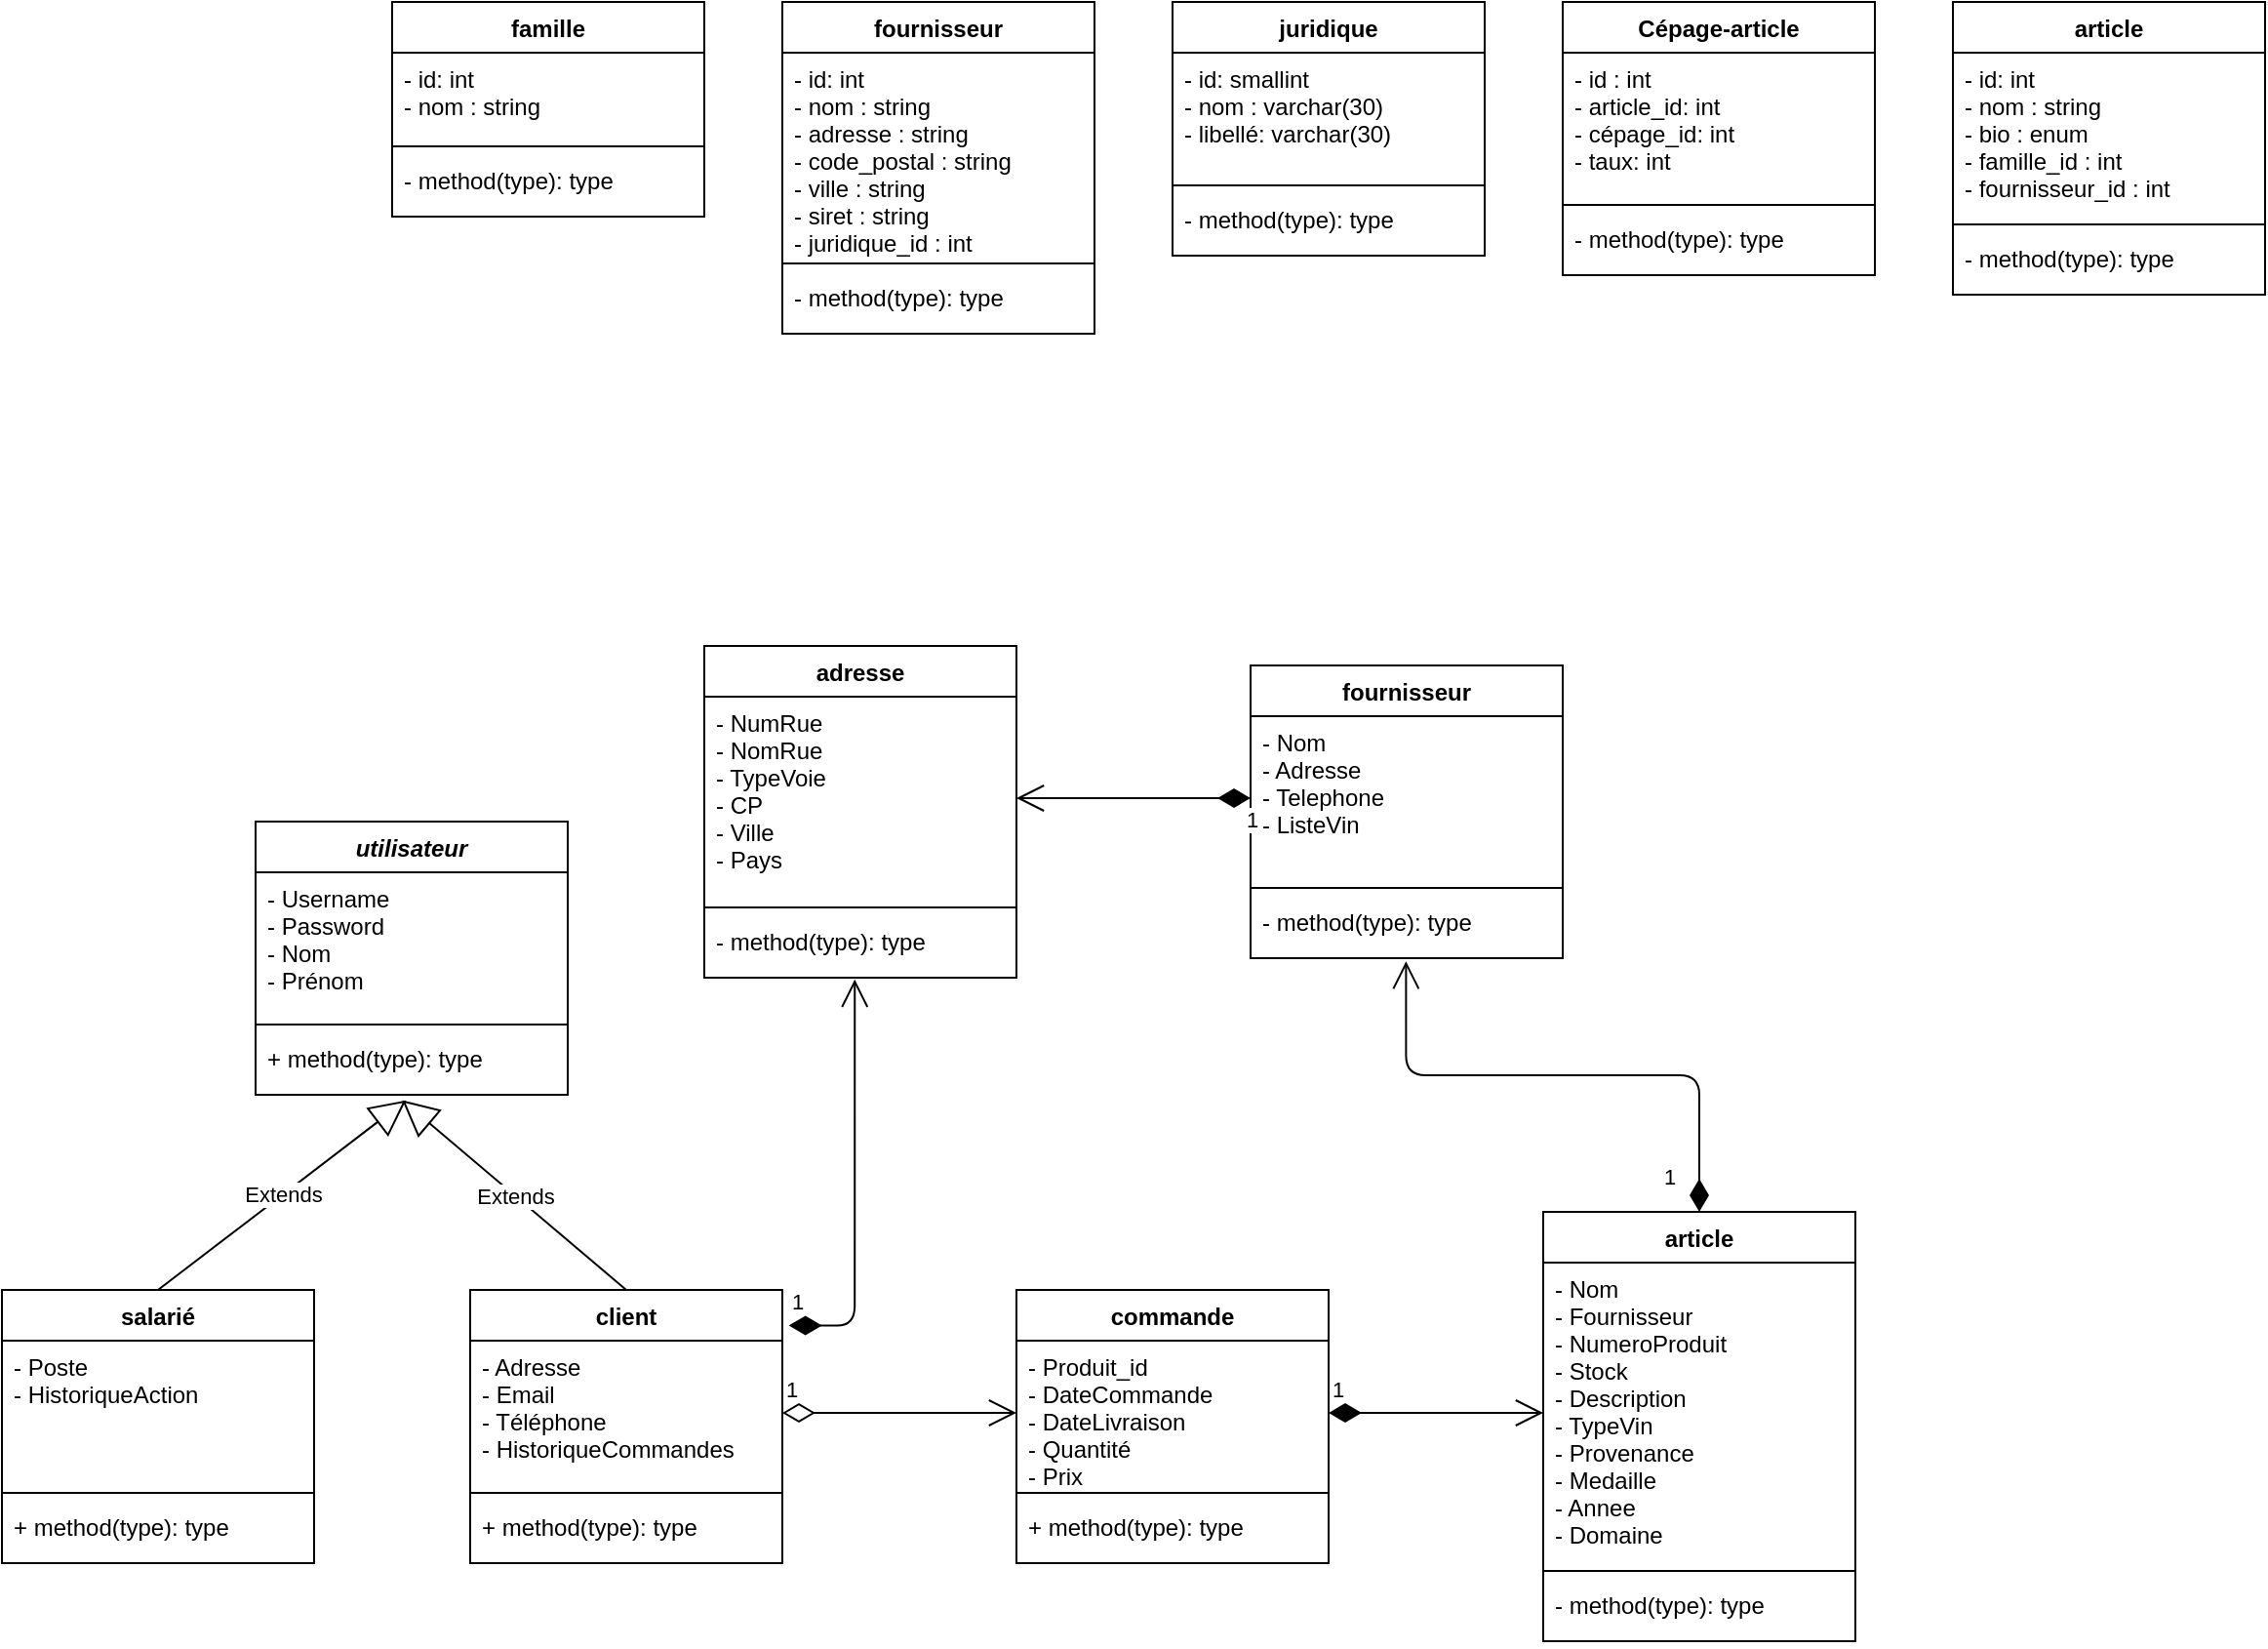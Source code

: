 <mxfile>
    <diagram id="0ltQiO_lhtTMt3m5DVCa" name="Page-1">
        <mxGraphModel dx="1281" dy="803" grid="1" gridSize="10" guides="1" tooltips="1" connect="1" arrows="1" fold="1" page="1" pageScale="1" pageWidth="850" pageHeight="1100" math="0" shadow="0">
            <root>
                <mxCell id="0"/>
                <mxCell id="1" parent="0"/>
                <mxCell id="23" value="article" style="swimlane;fontStyle=1;align=center;verticalAlign=top;childLayout=stackLayout;horizontal=1;startSize=26;horizontalStack=0;resizeParent=1;resizeParentMax=0;resizeLast=0;collapsible=1;marginBottom=0;" parent="1" vertex="1">
                    <mxGeometry x="1080" y="160" width="160" height="150" as="geometry">
                        <mxRectangle x="550" y="150" width="100" height="26" as="alternateBounds"/>
                    </mxGeometry>
                </mxCell>
                <mxCell id="24" value="- id: int&#10;- nom : string&#10;- bio : enum&#10;- famille_id : int&#10;- fournisseur_id : int" style="text;strokeColor=none;fillColor=none;align=left;verticalAlign=top;spacingLeft=4;spacingRight=4;overflow=hidden;rotatable=0;points=[[0,0.5],[1,0.5]];portConstraint=eastwest;" parent="23" vertex="1">
                    <mxGeometry y="26" width="160" height="84" as="geometry"/>
                </mxCell>
                <mxCell id="25" value="" style="line;strokeWidth=1;fillColor=none;align=left;verticalAlign=middle;spacingTop=-1;spacingLeft=3;spacingRight=3;rotatable=0;labelPosition=right;points=[];portConstraint=eastwest;" parent="23" vertex="1">
                    <mxGeometry y="110" width="160" height="8" as="geometry"/>
                </mxCell>
                <mxCell id="26" value="- method(type): type" style="text;strokeColor=none;fillColor=none;align=left;verticalAlign=top;spacingLeft=4;spacingRight=4;overflow=hidden;rotatable=0;points=[[0,0.5],[1,0.5]];portConstraint=eastwest;" parent="23" vertex="1">
                    <mxGeometry y="118" width="160" height="32" as="geometry"/>
                </mxCell>
                <mxCell id="27" value="famille" style="swimlane;fontStyle=1;align=center;verticalAlign=top;childLayout=stackLayout;horizontal=1;startSize=26;horizontalStack=0;resizeParent=1;resizeParentMax=0;resizeLast=0;collapsible=1;marginBottom=0;" parent="1" vertex="1">
                    <mxGeometry x="280" y="160" width="160" height="110" as="geometry">
                        <mxRectangle x="550" y="150" width="100" height="26" as="alternateBounds"/>
                    </mxGeometry>
                </mxCell>
                <mxCell id="28" value="- id: int&#10;- nom : string&#10;" style="text;strokeColor=none;fillColor=none;align=left;verticalAlign=top;spacingLeft=4;spacingRight=4;overflow=hidden;rotatable=0;points=[[0,0.5],[1,0.5]];portConstraint=eastwest;" parent="27" vertex="1">
                    <mxGeometry y="26" width="160" height="44" as="geometry"/>
                </mxCell>
                <mxCell id="29" value="" style="line;strokeWidth=1;fillColor=none;align=left;verticalAlign=middle;spacingTop=-1;spacingLeft=3;spacingRight=3;rotatable=0;labelPosition=right;points=[];portConstraint=eastwest;" parent="27" vertex="1">
                    <mxGeometry y="70" width="160" height="8" as="geometry"/>
                </mxCell>
                <mxCell id="30" value="- method(type): type" style="text;strokeColor=none;fillColor=none;align=left;verticalAlign=top;spacingLeft=4;spacingRight=4;overflow=hidden;rotatable=0;points=[[0,0.5],[1,0.5]];portConstraint=eastwest;" parent="27" vertex="1">
                    <mxGeometry y="78" width="160" height="32" as="geometry"/>
                </mxCell>
                <mxCell id="31" value="fournisseur" style="swimlane;fontStyle=1;align=center;verticalAlign=top;childLayout=stackLayout;horizontal=1;startSize=26;horizontalStack=0;resizeParent=1;resizeParentMax=0;resizeLast=0;collapsible=1;marginBottom=0;" parent="1" vertex="1">
                    <mxGeometry x="480" y="160" width="160" height="170" as="geometry">
                        <mxRectangle x="550" y="150" width="100" height="26" as="alternateBounds"/>
                    </mxGeometry>
                </mxCell>
                <mxCell id="32" value="- id: int&#10;- nom : string&#10;- adresse : string&#10;- code_postal : string&#10;- ville : string&#10;- siret : string&#10;- juridique_id : int" style="text;strokeColor=none;fillColor=none;align=left;verticalAlign=top;spacingLeft=4;spacingRight=4;overflow=hidden;rotatable=0;points=[[0,0.5],[1,0.5]];portConstraint=eastwest;" parent="31" vertex="1">
                    <mxGeometry y="26" width="160" height="104" as="geometry"/>
                </mxCell>
                <mxCell id="33" value="" style="line;strokeWidth=1;fillColor=none;align=left;verticalAlign=middle;spacingTop=-1;spacingLeft=3;spacingRight=3;rotatable=0;labelPosition=right;points=[];portConstraint=eastwest;" parent="31" vertex="1">
                    <mxGeometry y="130" width="160" height="8" as="geometry"/>
                </mxCell>
                <mxCell id="34" value="- method(type): type" style="text;strokeColor=none;fillColor=none;align=left;verticalAlign=top;spacingLeft=4;spacingRight=4;overflow=hidden;rotatable=0;points=[[0,0.5],[1,0.5]];portConstraint=eastwest;" parent="31" vertex="1">
                    <mxGeometry y="138" width="160" height="32" as="geometry"/>
                </mxCell>
                <mxCell id="35" value="juridique" style="swimlane;fontStyle=1;align=center;verticalAlign=top;childLayout=stackLayout;horizontal=1;startSize=26;horizontalStack=0;resizeParent=1;resizeParentMax=0;resizeLast=0;collapsible=1;marginBottom=0;" parent="1" vertex="1">
                    <mxGeometry x="680" y="160" width="160" height="130" as="geometry">
                        <mxRectangle x="550" y="150" width="100" height="26" as="alternateBounds"/>
                    </mxGeometry>
                </mxCell>
                <mxCell id="36" value="- id: smallint&#10;- nom : varchar(30)&#10;- libellé: varchar(30)" style="text;strokeColor=none;fillColor=none;align=left;verticalAlign=top;spacingLeft=4;spacingRight=4;overflow=hidden;rotatable=0;points=[[0,0.5],[1,0.5]];portConstraint=eastwest;" parent="35" vertex="1">
                    <mxGeometry y="26" width="160" height="64" as="geometry"/>
                </mxCell>
                <mxCell id="37" value="" style="line;strokeWidth=1;fillColor=none;align=left;verticalAlign=middle;spacingTop=-1;spacingLeft=3;spacingRight=3;rotatable=0;labelPosition=right;points=[];portConstraint=eastwest;" parent="35" vertex="1">
                    <mxGeometry y="90" width="160" height="8" as="geometry"/>
                </mxCell>
                <mxCell id="38" value="- method(type): type" style="text;strokeColor=none;fillColor=none;align=left;verticalAlign=top;spacingLeft=4;spacingRight=4;overflow=hidden;rotatable=0;points=[[0,0.5],[1,0.5]];portConstraint=eastwest;" parent="35" vertex="1">
                    <mxGeometry y="98" width="160" height="32" as="geometry"/>
                </mxCell>
                <mxCell id="79" value="Cépage-article" style="swimlane;fontStyle=1;align=center;verticalAlign=top;childLayout=stackLayout;horizontal=1;startSize=26;horizontalStack=0;resizeParent=1;resizeParentMax=0;resizeLast=0;collapsible=1;marginBottom=0;" parent="1" vertex="1">
                    <mxGeometry x="880" y="160" width="160" height="140" as="geometry">
                        <mxRectangle x="550" y="150" width="100" height="26" as="alternateBounds"/>
                    </mxGeometry>
                </mxCell>
                <mxCell id="80" value="- id : int&#10;- article_id: int&#10;- cépage_id: int&#10;- taux: int&#10;" style="text;strokeColor=none;fillColor=none;align=left;verticalAlign=top;spacingLeft=4;spacingRight=4;overflow=hidden;rotatable=0;points=[[0,0.5],[1,0.5]];portConstraint=eastwest;" parent="79" vertex="1">
                    <mxGeometry y="26" width="160" height="74" as="geometry"/>
                </mxCell>
                <mxCell id="81" value="" style="line;strokeWidth=1;fillColor=none;align=left;verticalAlign=middle;spacingTop=-1;spacingLeft=3;spacingRight=3;rotatable=0;labelPosition=right;points=[];portConstraint=eastwest;" parent="79" vertex="1">
                    <mxGeometry y="100" width="160" height="8" as="geometry"/>
                </mxCell>
                <mxCell id="82" value="- method(type): type" style="text;strokeColor=none;fillColor=none;align=left;verticalAlign=top;spacingLeft=4;spacingRight=4;overflow=hidden;rotatable=0;points=[[0,0.5],[1,0.5]];portConstraint=eastwest;" parent="79" vertex="1">
                    <mxGeometry y="108" width="160" height="32" as="geometry"/>
                </mxCell>
                <mxCell id="83" value="utilisateur" style="swimlane;fontStyle=3;align=center;verticalAlign=top;childLayout=stackLayout;horizontal=1;startSize=26;horizontalStack=0;resizeParent=1;resizeParentMax=0;resizeLast=0;collapsible=1;marginBottom=0;" vertex="1" parent="1">
                    <mxGeometry x="210" y="580" width="160" height="140" as="geometry">
                        <mxRectangle x="550" y="150" width="100" height="26" as="alternateBounds"/>
                    </mxGeometry>
                </mxCell>
                <mxCell id="84" value="- Username&#10;- Password&#10;- Nom&#10;- Prénom" style="text;strokeColor=none;fillColor=none;align=left;verticalAlign=top;spacingLeft=4;spacingRight=4;overflow=hidden;rotatable=0;points=[[0,0.5],[1,0.5]];portConstraint=eastwest;" vertex="1" parent="83">
                    <mxGeometry y="26" width="160" height="74" as="geometry"/>
                </mxCell>
                <mxCell id="85" value="" style="line;strokeWidth=1;fillColor=none;align=left;verticalAlign=middle;spacingTop=-1;spacingLeft=3;spacingRight=3;rotatable=0;labelPosition=right;points=[];portConstraint=eastwest;" vertex="1" parent="83">
                    <mxGeometry y="100" width="160" height="8" as="geometry"/>
                </mxCell>
                <mxCell id="86" value="+ method(type): type" style="text;strokeColor=none;fillColor=none;align=left;verticalAlign=top;spacingLeft=4;spacingRight=4;overflow=hidden;rotatable=0;points=[[0,0.5],[1,0.5]];portConstraint=eastwest;" vertex="1" parent="83">
                    <mxGeometry y="108" width="160" height="32" as="geometry"/>
                </mxCell>
                <mxCell id="87" value="salarié" style="swimlane;fontStyle=1;align=center;verticalAlign=top;childLayout=stackLayout;horizontal=1;startSize=26;horizontalStack=0;resizeParent=1;resizeParentMax=0;resizeLast=0;collapsible=1;marginBottom=0;" vertex="1" parent="1">
                    <mxGeometry x="80" y="820" width="160" height="140" as="geometry">
                        <mxRectangle x="550" y="150" width="100" height="26" as="alternateBounds"/>
                    </mxGeometry>
                </mxCell>
                <mxCell id="88" value="- Poste&#10;- HistoriqueAction" style="text;strokeColor=none;fillColor=none;align=left;verticalAlign=top;spacingLeft=4;spacingRight=4;overflow=hidden;rotatable=0;points=[[0,0.5],[1,0.5]];portConstraint=eastwest;" vertex="1" parent="87">
                    <mxGeometry y="26" width="160" height="74" as="geometry"/>
                </mxCell>
                <mxCell id="89" value="" style="line;strokeWidth=1;fillColor=none;align=left;verticalAlign=middle;spacingTop=-1;spacingLeft=3;spacingRight=3;rotatable=0;labelPosition=right;points=[];portConstraint=eastwest;" vertex="1" parent="87">
                    <mxGeometry y="100" width="160" height="8" as="geometry"/>
                </mxCell>
                <mxCell id="90" value="+ method(type): type" style="text;strokeColor=none;fillColor=none;align=left;verticalAlign=top;spacingLeft=4;spacingRight=4;overflow=hidden;rotatable=0;points=[[0,0.5],[1,0.5]];portConstraint=eastwest;" vertex="1" parent="87">
                    <mxGeometry y="108" width="160" height="32" as="geometry"/>
                </mxCell>
                <mxCell id="91" value="client" style="swimlane;fontStyle=1;align=center;verticalAlign=top;childLayout=stackLayout;horizontal=1;startSize=26;horizontalStack=0;resizeParent=1;resizeParentMax=0;resizeLast=0;collapsible=1;marginBottom=0;" vertex="1" parent="1">
                    <mxGeometry x="320" y="820" width="160" height="140" as="geometry">
                        <mxRectangle x="550" y="150" width="100" height="26" as="alternateBounds"/>
                    </mxGeometry>
                </mxCell>
                <mxCell id="92" value="- Adresse&#10;- Email&#10;- Téléphone&#10;- HistoriqueCommandes" style="text;strokeColor=none;fillColor=none;align=left;verticalAlign=top;spacingLeft=4;spacingRight=4;overflow=hidden;rotatable=0;points=[[0,0.5],[1,0.5]];portConstraint=eastwest;" vertex="1" parent="91">
                    <mxGeometry y="26" width="160" height="74" as="geometry"/>
                </mxCell>
                <mxCell id="93" value="" style="line;strokeWidth=1;fillColor=none;align=left;verticalAlign=middle;spacingTop=-1;spacingLeft=3;spacingRight=3;rotatable=0;labelPosition=right;points=[];portConstraint=eastwest;" vertex="1" parent="91">
                    <mxGeometry y="100" width="160" height="8" as="geometry"/>
                </mxCell>
                <mxCell id="94" value="+ method(type): type" style="text;strokeColor=none;fillColor=none;align=left;verticalAlign=top;spacingLeft=4;spacingRight=4;overflow=hidden;rotatable=0;points=[[0,0.5],[1,0.5]];portConstraint=eastwest;" vertex="1" parent="91">
                    <mxGeometry y="108" width="160" height="32" as="geometry"/>
                </mxCell>
                <mxCell id="95" value="commande" style="swimlane;fontStyle=1;align=center;verticalAlign=top;childLayout=stackLayout;horizontal=1;startSize=26;horizontalStack=0;resizeParent=1;resizeParentMax=0;resizeLast=0;collapsible=1;marginBottom=0;" vertex="1" parent="1">
                    <mxGeometry x="600" y="820" width="160" height="140" as="geometry">
                        <mxRectangle x="550" y="150" width="100" height="26" as="alternateBounds"/>
                    </mxGeometry>
                </mxCell>
                <mxCell id="96" value="- Produit_id&#10;- DateCommande&#10;- DateLivraison&#10;- Quantité&#10;- Prix" style="text;strokeColor=none;fillColor=none;align=left;verticalAlign=top;spacingLeft=4;spacingRight=4;overflow=hidden;rotatable=0;points=[[0,0.5],[1,0.5]];portConstraint=eastwest;" vertex="1" parent="95">
                    <mxGeometry y="26" width="160" height="74" as="geometry"/>
                </mxCell>
                <mxCell id="97" value="" style="line;strokeWidth=1;fillColor=none;align=left;verticalAlign=middle;spacingTop=-1;spacingLeft=3;spacingRight=3;rotatable=0;labelPosition=right;points=[];portConstraint=eastwest;" vertex="1" parent="95">
                    <mxGeometry y="100" width="160" height="8" as="geometry"/>
                </mxCell>
                <mxCell id="98" value="+ method(type): type" style="text;strokeColor=none;fillColor=none;align=left;verticalAlign=top;spacingLeft=4;spacingRight=4;overflow=hidden;rotatable=0;points=[[0,0.5],[1,0.5]];portConstraint=eastwest;" vertex="1" parent="95">
                    <mxGeometry y="108" width="160" height="32" as="geometry"/>
                </mxCell>
                <mxCell id="99" value="article" style="swimlane;fontStyle=1;align=center;verticalAlign=top;childLayout=stackLayout;horizontal=1;startSize=26;horizontalStack=0;resizeParent=1;resizeParentMax=0;resizeLast=0;collapsible=1;marginBottom=0;" vertex="1" parent="1">
                    <mxGeometry x="870" y="780" width="160" height="220" as="geometry">
                        <mxRectangle x="550" y="150" width="100" height="26" as="alternateBounds"/>
                    </mxGeometry>
                </mxCell>
                <mxCell id="100" value="- Nom&#10;- Fournisseur&#10;- NumeroProduit&#10;- Stock&#10;- Description&#10;- TypeVin&#10;- Provenance&#10;- Medaille&#10;- Annee&#10;- Domaine" style="text;strokeColor=none;fillColor=none;align=left;verticalAlign=top;spacingLeft=4;spacingRight=4;overflow=hidden;rotatable=0;points=[[0,0.5],[1,0.5]];portConstraint=eastwest;" vertex="1" parent="99">
                    <mxGeometry y="26" width="160" height="154" as="geometry"/>
                </mxCell>
                <mxCell id="101" value="" style="line;strokeWidth=1;fillColor=none;align=left;verticalAlign=middle;spacingTop=-1;spacingLeft=3;spacingRight=3;rotatable=0;labelPosition=right;points=[];portConstraint=eastwest;" vertex="1" parent="99">
                    <mxGeometry y="180" width="160" height="8" as="geometry"/>
                </mxCell>
                <mxCell id="102" value="- method(type): type" style="text;strokeColor=none;fillColor=none;align=left;verticalAlign=top;spacingLeft=4;spacingRight=4;overflow=hidden;rotatable=0;points=[[0,0.5],[1,0.5]];portConstraint=eastwest;" vertex="1" parent="99">
                    <mxGeometry y="188" width="160" height="32" as="geometry"/>
                </mxCell>
                <mxCell id="103" value="adresse" style="swimlane;fontStyle=1;align=center;verticalAlign=top;childLayout=stackLayout;horizontal=1;startSize=26;horizontalStack=0;resizeParent=1;resizeParentMax=0;resizeLast=0;collapsible=1;marginBottom=0;" vertex="1" parent="1">
                    <mxGeometry x="440" y="490" width="160" height="170" as="geometry">
                        <mxRectangle x="550" y="150" width="100" height="26" as="alternateBounds"/>
                    </mxGeometry>
                </mxCell>
                <mxCell id="104" value="- NumRue&#10;- NomRue&#10;- TypeVoie&#10;- CP&#10;- Ville&#10;- Pays" style="text;strokeColor=none;fillColor=none;align=left;verticalAlign=top;spacingLeft=4;spacingRight=4;overflow=hidden;rotatable=0;points=[[0,0.5],[1,0.5]];portConstraint=eastwest;" vertex="1" parent="103">
                    <mxGeometry y="26" width="160" height="104" as="geometry"/>
                </mxCell>
                <mxCell id="105" value="" style="line;strokeWidth=1;fillColor=none;align=left;verticalAlign=middle;spacingTop=-1;spacingLeft=3;spacingRight=3;rotatable=0;labelPosition=right;points=[];portConstraint=eastwest;" vertex="1" parent="103">
                    <mxGeometry y="130" width="160" height="8" as="geometry"/>
                </mxCell>
                <mxCell id="106" value="- method(type): type" style="text;strokeColor=none;fillColor=none;align=left;verticalAlign=top;spacingLeft=4;spacingRight=4;overflow=hidden;rotatable=0;points=[[0,0.5],[1,0.5]];portConstraint=eastwest;" vertex="1" parent="103">
                    <mxGeometry y="138" width="160" height="32" as="geometry"/>
                </mxCell>
                <mxCell id="107" value="fournisseur" style="swimlane;fontStyle=1;align=center;verticalAlign=top;childLayout=stackLayout;horizontal=1;startSize=26;horizontalStack=0;resizeParent=1;resizeParentMax=0;resizeLast=0;collapsible=1;marginBottom=0;" vertex="1" parent="1">
                    <mxGeometry x="720" y="500" width="160" height="150" as="geometry">
                        <mxRectangle x="550" y="150" width="100" height="26" as="alternateBounds"/>
                    </mxGeometry>
                </mxCell>
                <mxCell id="108" value="- Nom&#10;- Adresse&#10;- Telephone&#10;- ListeVin" style="text;strokeColor=none;fillColor=none;align=left;verticalAlign=top;spacingLeft=4;spacingRight=4;overflow=hidden;rotatable=0;points=[[0,0.5],[1,0.5]];portConstraint=eastwest;" vertex="1" parent="107">
                    <mxGeometry y="26" width="160" height="84" as="geometry"/>
                </mxCell>
                <mxCell id="109" value="" style="line;strokeWidth=1;fillColor=none;align=left;verticalAlign=middle;spacingTop=-1;spacingLeft=3;spacingRight=3;rotatable=0;labelPosition=right;points=[];portConstraint=eastwest;" vertex="1" parent="107">
                    <mxGeometry y="110" width="160" height="8" as="geometry"/>
                </mxCell>
                <mxCell id="110" value="- method(type): type" style="text;strokeColor=none;fillColor=none;align=left;verticalAlign=top;spacingLeft=4;spacingRight=4;overflow=hidden;rotatable=0;points=[[0,0.5],[1,0.5]];portConstraint=eastwest;" vertex="1" parent="107">
                    <mxGeometry y="118" width="160" height="32" as="geometry"/>
                </mxCell>
                <mxCell id="131" value="Extends" style="endArrow=block;endSize=16;endFill=0;html=1;exitX=0.5;exitY=0;exitDx=0;exitDy=0;entryX=0.482;entryY=1.088;entryDx=0;entryDy=0;entryPerimeter=0;" edge="1" parent="1" source="87" target="86">
                    <mxGeometry width="160" relative="1" as="geometry">
                        <mxPoint x="430" y="680" as="sourcePoint"/>
                        <mxPoint x="590" y="680" as="targetPoint"/>
                    </mxGeometry>
                </mxCell>
                <mxCell id="132" value="Extends" style="endArrow=block;endSize=16;endFill=0;html=1;exitX=0.5;exitY=0;exitDx=0;exitDy=0;entryX=0.47;entryY=1.088;entryDx=0;entryDy=0;entryPerimeter=0;" edge="1" parent="1" source="91" target="86">
                    <mxGeometry width="160" relative="1" as="geometry">
                        <mxPoint x="170" y="830" as="sourcePoint"/>
                        <mxPoint x="287.12" y="752.816" as="targetPoint"/>
                    </mxGeometry>
                </mxCell>
                <mxCell id="126" value="1" style="endArrow=open;html=1;endSize=12;startArrow=diamondThin;startSize=14;startFill=1;edgeStyle=orthogonalEdgeStyle;align=left;verticalAlign=bottom;entryX=0.482;entryY=1.027;entryDx=0;entryDy=0;entryPerimeter=0;exitX=1.021;exitY=0.13;exitDx=0;exitDy=0;exitPerimeter=0;" edge="1" parent="1" source="91" target="106">
                    <mxGeometry x="-1" y="3" relative="1" as="geometry">
                        <mxPoint x="520" y="920" as="sourcePoint"/>
                        <mxPoint x="530" y="720" as="targetPoint"/>
                        <Array as="points">
                            <mxPoint x="517" y="838"/>
                        </Array>
                    </mxGeometry>
                </mxCell>
                <mxCell id="133" value="1" style="endArrow=open;html=1;endSize=12;startArrow=diamondThin;startSize=14;startFill=0;edgeStyle=orthogonalEdgeStyle;align=left;verticalAlign=bottom;entryX=0;entryY=0.5;entryDx=0;entryDy=0;exitX=1;exitY=0.5;exitDx=0;exitDy=0;" edge="1" parent="1" source="92" target="96">
                    <mxGeometry x="-1" y="3" relative="1" as="geometry">
                        <mxPoint x="60" y="504.58" as="sourcePoint"/>
                        <mxPoint x="220" y="504.58" as="targetPoint"/>
                        <Array as="points"/>
                    </mxGeometry>
                </mxCell>
                <mxCell id="134" value="1" style="endArrow=open;html=1;endSize=12;startArrow=diamondThin;startSize=14;startFill=1;edgeStyle=orthogonalEdgeStyle;align=left;verticalAlign=bottom;exitX=1;exitY=0.5;exitDx=0;exitDy=0;" edge="1" parent="1" source="96" target="100">
                    <mxGeometry x="-1" y="3" relative="1" as="geometry">
                        <mxPoint x="490" y="893" as="sourcePoint"/>
                        <mxPoint x="527.12" y="670.864" as="targetPoint"/>
                    </mxGeometry>
                </mxCell>
                <mxCell id="135" value="1" style="endArrow=open;html=1;endSize=12;startArrow=diamondThin;startSize=14;startFill=1;edgeStyle=orthogonalEdgeStyle;align=left;verticalAlign=bottom;entryX=0.498;entryY=1.049;entryDx=0;entryDy=0;entryPerimeter=0;exitX=0.5;exitY=0;exitDx=0;exitDy=0;" edge="1" parent="1" source="99" target="110">
                    <mxGeometry x="-0.931" y="20" relative="1" as="geometry">
                        <mxPoint x="1000" y="780" as="sourcePoint"/>
                        <mxPoint x="880" y="893" as="targetPoint"/>
                        <Array as="points">
                            <mxPoint x="950" y="710"/>
                            <mxPoint x="800" y="710"/>
                        </Array>
                        <mxPoint as="offset"/>
                    </mxGeometry>
                </mxCell>
                <mxCell id="136" value="1" style="endArrow=open;html=1;endSize=12;startArrow=diamondThin;startSize=14;startFill=1;align=left;verticalAlign=bottom;entryX=1;entryY=0.5;entryDx=0;entryDy=0;exitX=0;exitY=0.5;exitDx=0;exitDy=0;" edge="1" parent="1" source="108" target="104">
                    <mxGeometry x="-0.931" y="20" relative="1" as="geometry">
                        <mxPoint x="960" y="790" as="sourcePoint"/>
                        <mxPoint x="809.68" y="651.568" as="targetPoint"/>
                        <mxPoint as="offset"/>
                    </mxGeometry>
                </mxCell>
            </root>
        </mxGraphModel>
    </diagram>
</mxfile>